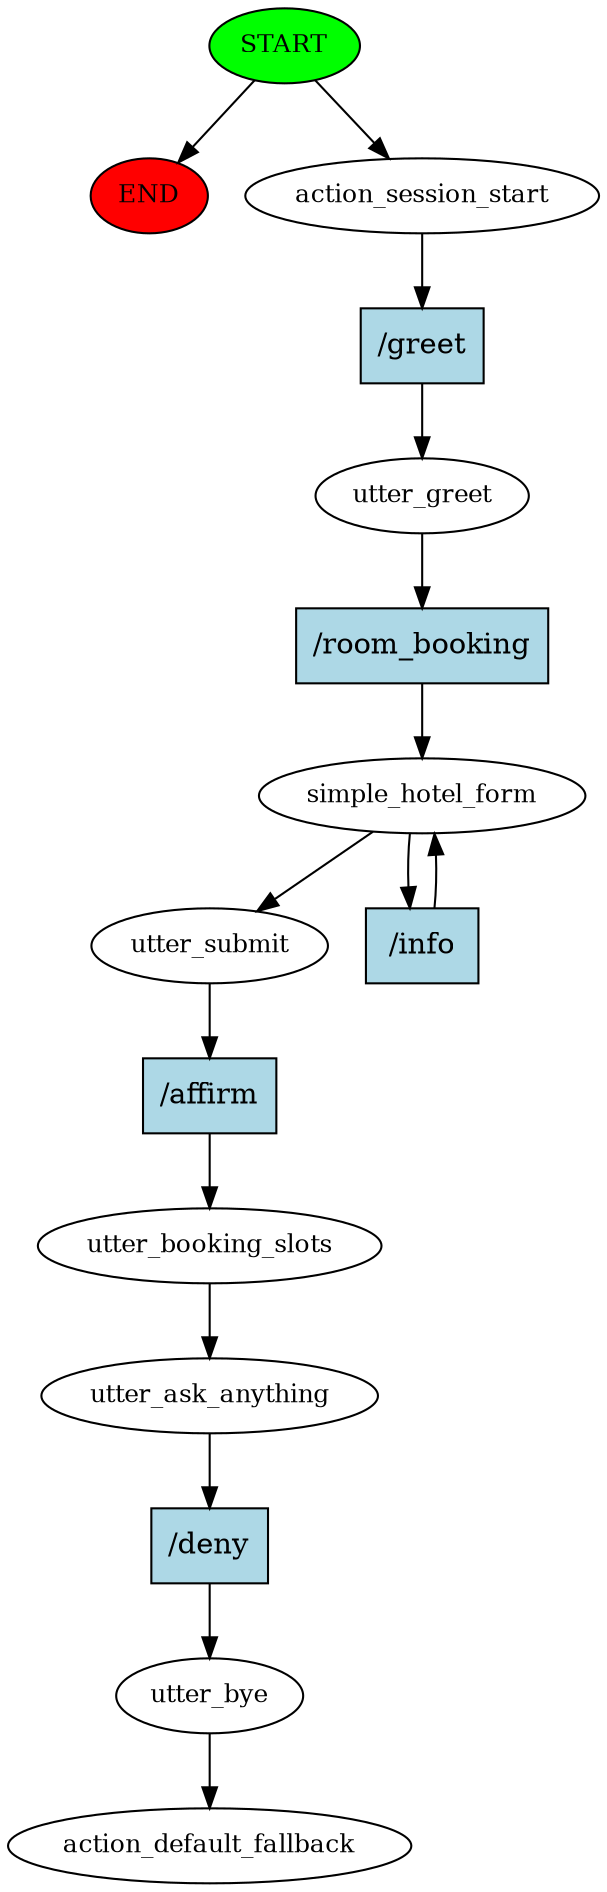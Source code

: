 digraph  {
0 [class="start active", fillcolor=green, fontsize=12, label=START, style=filled];
"-1" [class=end, fillcolor=red, fontsize=12, label=END, style=filled];
1 [class=active, fontsize=12, label=action_session_start];
2 [class=active, fontsize=12, label=utter_greet];
3 [class=active, fontsize=12, label=simple_hotel_form];
10 [class=active, fontsize=12, label=utter_submit];
11 [class=active, fontsize=12, label=utter_booking_slots];
12 [class=active, fontsize=12, label=utter_ask_anything];
13 [class=active, fontsize=12, label=utter_bye];
14 [class="dashed active", fontsize=12, label=action_default_fallback];
15 [class="intent active", fillcolor=lightblue, label="/greet", shape=rect, style=filled];
16 [class="intent active", fillcolor=lightblue, label="/room_booking", shape=rect, style=filled];
17 [class="intent active", fillcolor=lightblue, label="/info", shape=rect, style=filled];
18 [class="intent active", fillcolor=lightblue, label="/affirm", shape=rect, style=filled];
19 [class="intent active", fillcolor=lightblue, label="/deny", shape=rect, style=filled];
0 -> "-1"  [class="", key=NONE, label=""];
0 -> 1  [class=active, key=NONE, label=""];
1 -> 15  [class=active, key=0];
2 -> 16  [class=active, key=0];
3 -> 10  [class=active, key=NONE, label=""];
3 -> 17  [class=active, key=0];
10 -> 18  [class=active, key=0];
11 -> 12  [class=active, key=NONE, label=""];
12 -> 19  [class=active, key=0];
13 -> 14  [class=active, key=NONE, label=""];
15 -> 2  [class=active, key=0];
16 -> 3  [class=active, key=0];
17 -> 3  [class=active, key=0];
18 -> 11  [class=active, key=0];
19 -> 13  [class=active, key=0];
}
